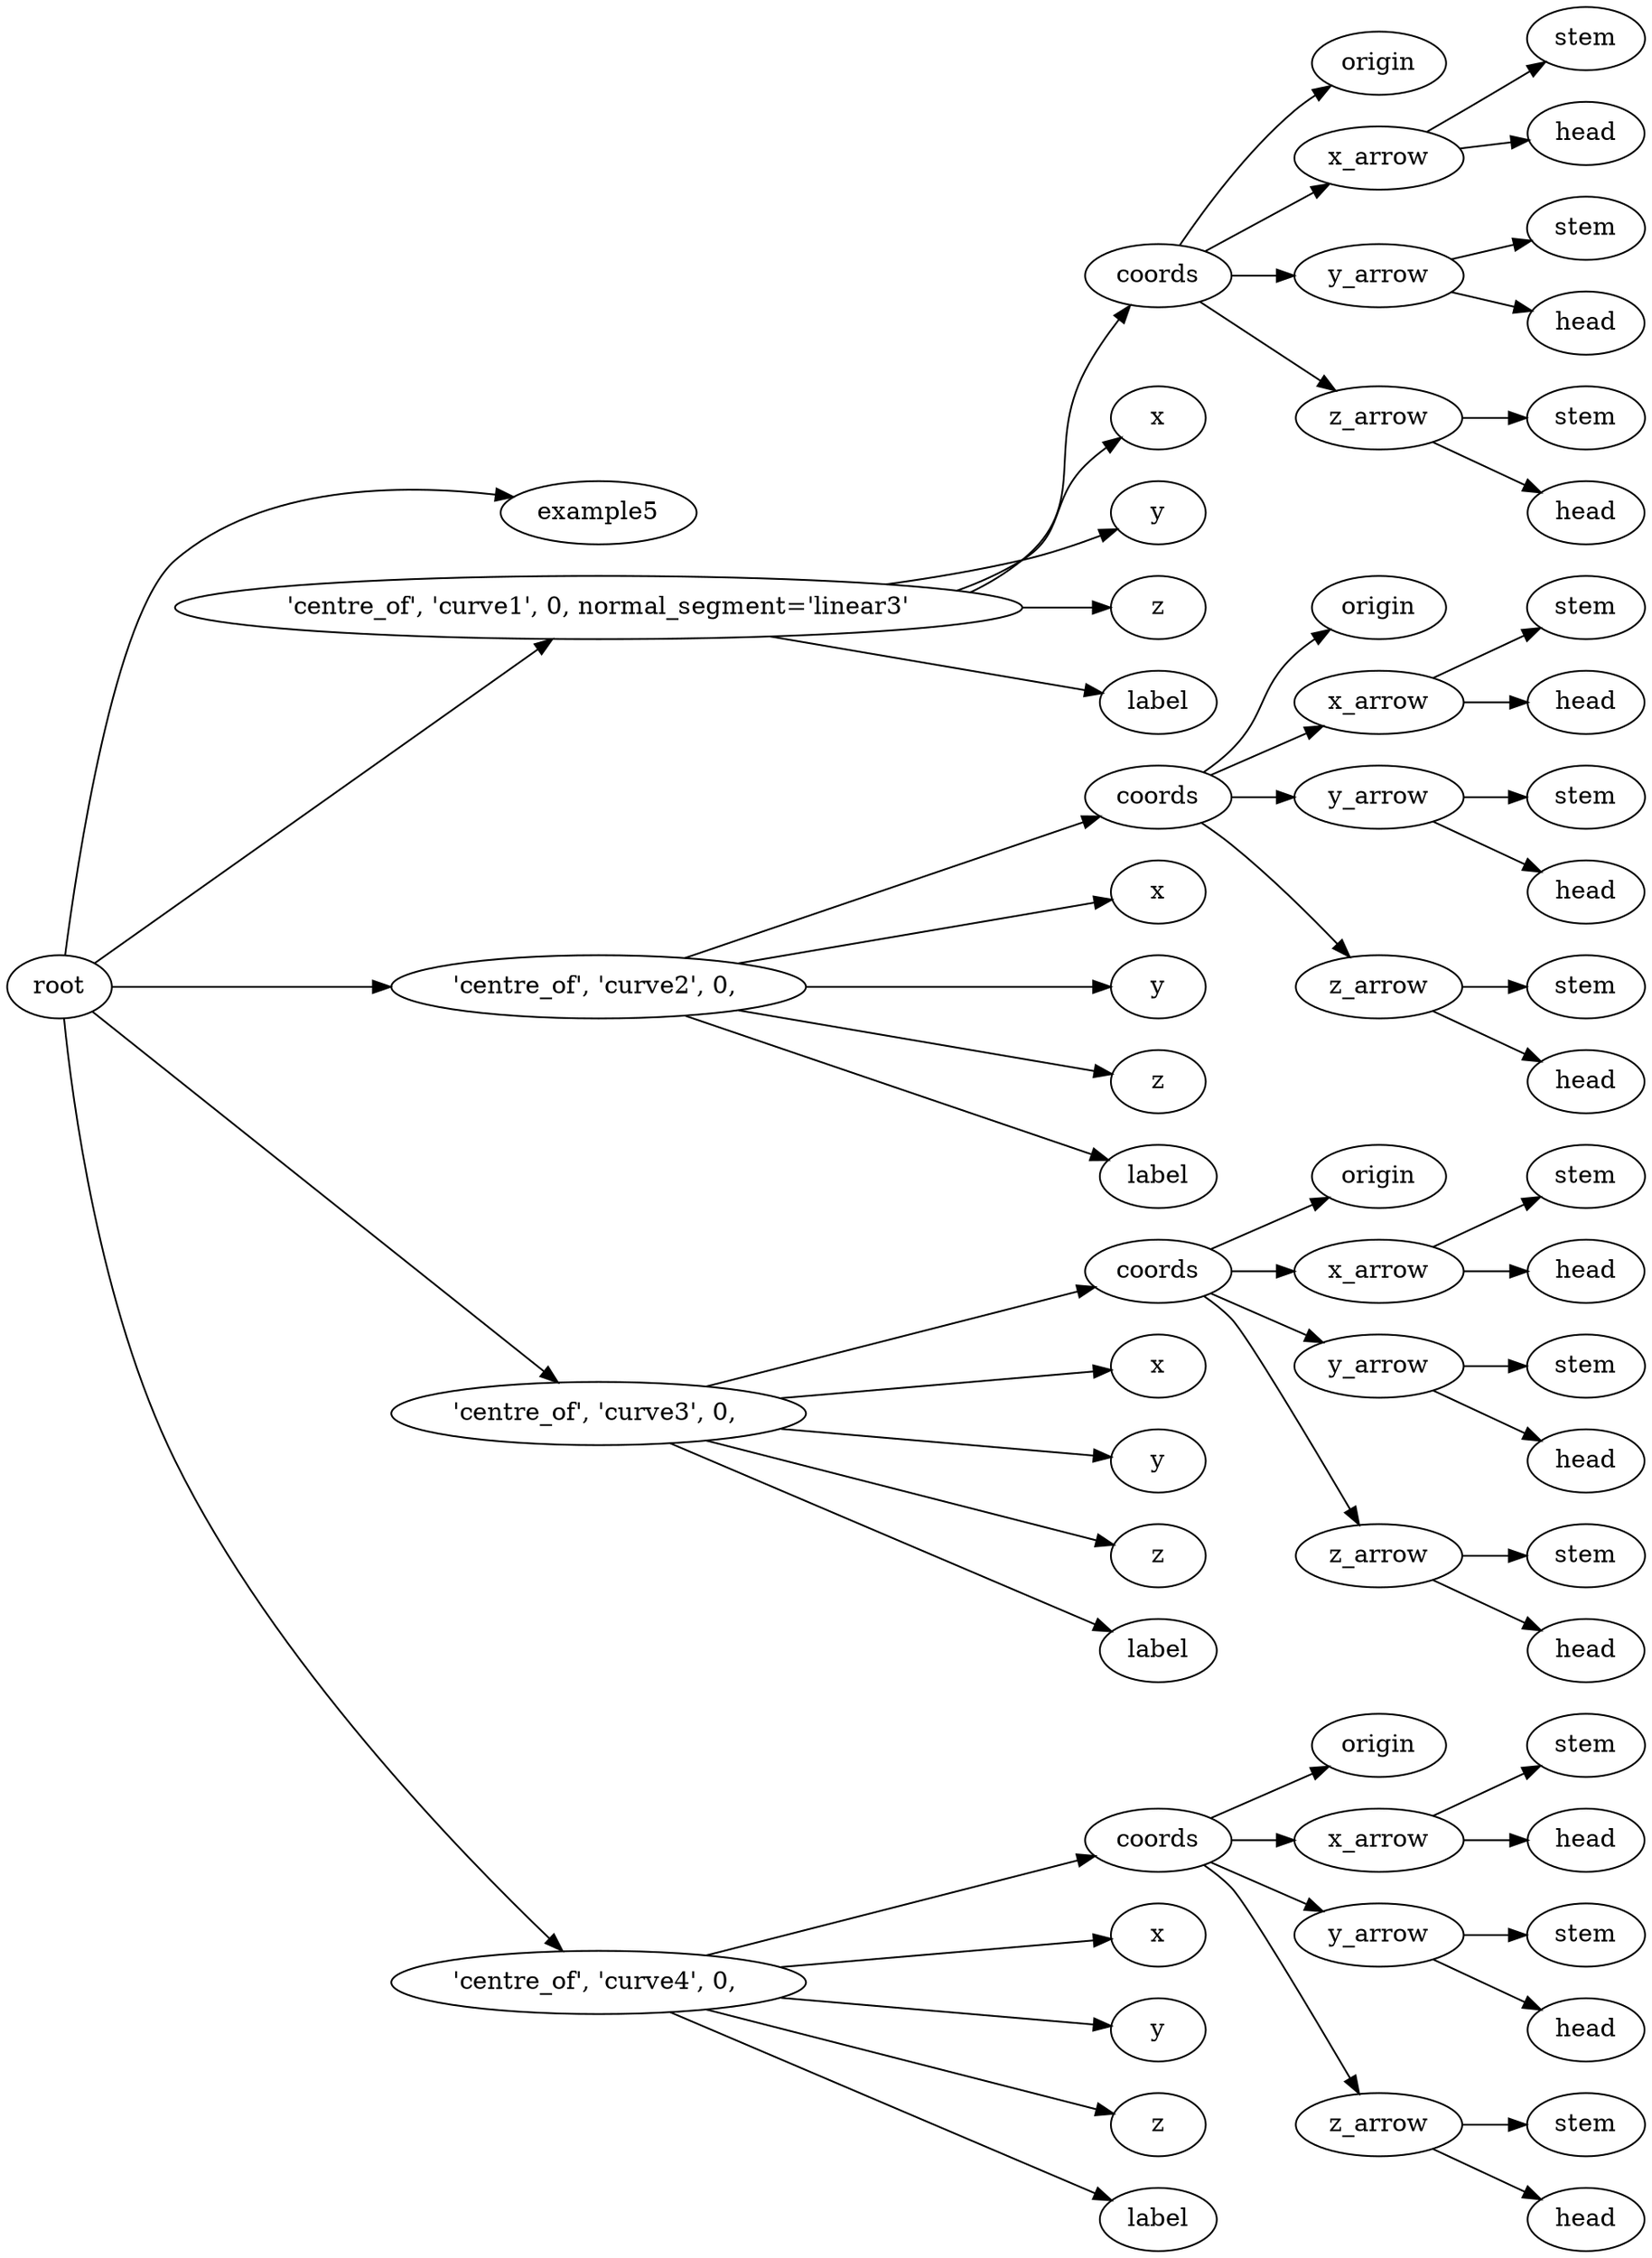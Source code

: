 digraph example5 {
	graph [rankdir=LR]
	root_633 [label=root href="javascript:s=&quot;\(\)\nNone&quot;; console.log(s); alert(s);"]
	example5_634 [label=example5 href="javascript:s=&quot;\(&#x27;example5&#x27;,\)\nLinearExtrude&quot;; console.log(s); alert(s);" tooltip=LinearExtrude]
	635 [label="'centre_of',\ 'curve1',\ 0,\ normal_segment='linear3'" href="javascript:s=&quot;\(&quot;&#x27;centre_of&#x27;,\ &#x27;curve1&#x27;,\ 0,\ normal_segment=&#x27;linear3&#x27;&quot;,\)\nAnnotatedCoordinates&quot;; console.log(s); alert(s);" tooltip=AnnotatedCoordinates]
	coords_636 [label=coords href="javascript:s=&quot;\(&quot;&#x27;centre_of&#x27;,\ &#x27;curve1&#x27;,\ 0,\ normal_segment=&#x27;linear3&#x27;&quot;,\ &#x27;coords&#x27;\)\nCoordinates&quot;; console.log(s); alert(s);" tooltip=Coordinates]
	origin_637 [label=origin href="javascript:s=&quot;\(&quot;&#x27;centre_of&#x27;,\ &#x27;curve1&#x27;,\ 0,\ normal_segment=&#x27;linear3&#x27;&quot;,\ &#x27;coords&#x27;,\ &#x27;origin&#x27;\)\nCoordinatesCage&quot;; console.log(s); alert(s);" tooltip=CoordinatesCage]
	x_arrow_638 [label=x_arrow href="javascript:s=&quot;\(&quot;&#x27;centre_of&#x27;,\ &#x27;curve1&#x27;,\ 0,\ normal_segment=&#x27;linear3&#x27;&quot;,\ &#x27;coords&#x27;,\ &#x27;x_arrow&#x27;\)\nArrow&quot;; console.log(s); alert(s);" tooltip=Arrow]
	stem_639 [label=stem href="javascript:s=&quot;\(&quot;&#x27;centre_of&#x27;,\ &#x27;curve1&#x27;,\ 0,\ normal_segment=&#x27;linear3&#x27;&quot;,\ &#x27;coords&#x27;,\ &#x27;x_arrow&#x27;,\ &#x27;stem&#x27;\)\nCone&quot;; console.log(s); alert(s);" tooltip=Cone]
	head_640 [label=head href="javascript:s=&quot;\(&quot;&#x27;centre_of&#x27;,\ &#x27;curve1&#x27;,\ 0,\ normal_segment=&#x27;linear3&#x27;&quot;,\ &#x27;coords&#x27;,\ &#x27;x_arrow&#x27;,\ &#x27;head&#x27;\)\nCone&quot;; console.log(s); alert(s);" tooltip=Cone]
	y_arrow_641 [label=y_arrow href="javascript:s=&quot;\(&quot;&#x27;centre_of&#x27;,\ &#x27;curve1&#x27;,\ 0,\ normal_segment=&#x27;linear3&#x27;&quot;,\ &#x27;coords&#x27;,\ &#x27;y_arrow&#x27;\)\nArrow&quot;; console.log(s); alert(s);" tooltip=Arrow]
	stem_642 [label=stem href="javascript:s=&quot;\(&quot;&#x27;centre_of&#x27;,\ &#x27;curve1&#x27;,\ 0,\ normal_segment=&#x27;linear3&#x27;&quot;,\ &#x27;coords&#x27;,\ &#x27;y_arrow&#x27;,\ &#x27;stem&#x27;\)\nCone&quot;; console.log(s); alert(s);" tooltip=Cone]
	head_643 [label=head href="javascript:s=&quot;\(&quot;&#x27;centre_of&#x27;,\ &#x27;curve1&#x27;,\ 0,\ normal_segment=&#x27;linear3&#x27;&quot;,\ &#x27;coords&#x27;,\ &#x27;y_arrow&#x27;,\ &#x27;head&#x27;\)\nCone&quot;; console.log(s); alert(s);" tooltip=Cone]
	z_arrow_644 [label=z_arrow href="javascript:s=&quot;\(&quot;&#x27;centre_of&#x27;,\ &#x27;curve1&#x27;,\ 0,\ normal_segment=&#x27;linear3&#x27;&quot;,\ &#x27;coords&#x27;,\ &#x27;z_arrow&#x27;\)\nArrow&quot;; console.log(s); alert(s);" tooltip=Arrow]
	stem_645 [label=stem href="javascript:s=&quot;\(&quot;&#x27;centre_of&#x27;,\ &#x27;curve1&#x27;,\ 0,\ normal_segment=&#x27;linear3&#x27;&quot;,\ &#x27;coords&#x27;,\ &#x27;z_arrow&#x27;,\ &#x27;stem&#x27;\)\nCone&quot;; console.log(s); alert(s);" tooltip=Cone]
	head_646 [label=head href="javascript:s=&quot;\(&quot;&#x27;centre_of&#x27;,\ &#x27;curve1&#x27;,\ 0,\ normal_segment=&#x27;linear3&#x27;&quot;,\ &#x27;coords&#x27;,\ &#x27;z_arrow&#x27;,\ &#x27;head&#x27;\)\nCone&quot;; console.log(s); alert(s);" tooltip=Cone]
	x_647 [label=x href="javascript:s=&quot;\(&quot;&#x27;centre_of&#x27;,\ &#x27;curve1&#x27;,\ 0,\ normal_segment=&#x27;linear3&#x27;&quot;,\ &#x27;x&#x27;\)\nText&quot;; console.log(s); alert(s);" tooltip=Text]
	y_648 [label=y href="javascript:s=&quot;\(&quot;&#x27;centre_of&#x27;,\ &#x27;curve1&#x27;,\ 0,\ normal_segment=&#x27;linear3&#x27;&quot;,\ &#x27;y&#x27;\)\nText&quot;; console.log(s); alert(s);" tooltip=Text]
	z_649 [label=z href="javascript:s=&quot;\(&quot;&#x27;centre_of&#x27;,\ &#x27;curve1&#x27;,\ 0,\ normal_segment=&#x27;linear3&#x27;&quot;,\ &#x27;z&#x27;\)\nText&quot;; console.log(s); alert(s);" tooltip=Text]
	label_650 [label=label href="javascript:s=&quot;\(&quot;&#x27;centre_of&#x27;,\ &#x27;curve1&#x27;,\ 0,\ normal_segment=&#x27;linear3&#x27;&quot;,\ &#x27;label&#x27;\)\nText&quot;; console.log(s); alert(s);" tooltip=Text]
	651 [label="'centre_of',\ 'curve2',\ 0,\ " href="javascript:s=&quot;\(&quot;&#x27;centre_of&#x27;,\ &#x27;curve2&#x27;,\ 0,\ &quot;,\)\nAnnotatedCoordinates&quot;; console.log(s); alert(s);" tooltip=AnnotatedCoordinates]
	coords_652 [label=coords href="javascript:s=&quot;\(&quot;&#x27;centre_of&#x27;,\ &#x27;curve2&#x27;,\ 0,\ &quot;,\ &#x27;coords&#x27;\)\nCoordinates&quot;; console.log(s); alert(s);" tooltip=Coordinates]
	origin_653 [label=origin href="javascript:s=&quot;\(&quot;&#x27;centre_of&#x27;,\ &#x27;curve2&#x27;,\ 0,\ &quot;,\ &#x27;coords&#x27;,\ &#x27;origin&#x27;\)\nCoordinatesCage&quot;; console.log(s); alert(s);" tooltip=CoordinatesCage]
	x_arrow_654 [label=x_arrow href="javascript:s=&quot;\(&quot;&#x27;centre_of&#x27;,\ &#x27;curve2&#x27;,\ 0,\ &quot;,\ &#x27;coords&#x27;,\ &#x27;x_arrow&#x27;\)\nArrow&quot;; console.log(s); alert(s);" tooltip=Arrow]
	stem_655 [label=stem href="javascript:s=&quot;\(&quot;&#x27;centre_of&#x27;,\ &#x27;curve2&#x27;,\ 0,\ &quot;,\ &#x27;coords&#x27;,\ &#x27;x_arrow&#x27;,\ &#x27;stem&#x27;\)\nCone&quot;; console.log(s); alert(s);" tooltip=Cone]
	head_656 [label=head href="javascript:s=&quot;\(&quot;&#x27;centre_of&#x27;,\ &#x27;curve2&#x27;,\ 0,\ &quot;,\ &#x27;coords&#x27;,\ &#x27;x_arrow&#x27;,\ &#x27;head&#x27;\)\nCone&quot;; console.log(s); alert(s);" tooltip=Cone]
	y_arrow_657 [label=y_arrow href="javascript:s=&quot;\(&quot;&#x27;centre_of&#x27;,\ &#x27;curve2&#x27;,\ 0,\ &quot;,\ &#x27;coords&#x27;,\ &#x27;y_arrow&#x27;\)\nArrow&quot;; console.log(s); alert(s);" tooltip=Arrow]
	stem_658 [label=stem href="javascript:s=&quot;\(&quot;&#x27;centre_of&#x27;,\ &#x27;curve2&#x27;,\ 0,\ &quot;,\ &#x27;coords&#x27;,\ &#x27;y_arrow&#x27;,\ &#x27;stem&#x27;\)\nCone&quot;; console.log(s); alert(s);" tooltip=Cone]
	head_659 [label=head href="javascript:s=&quot;\(&quot;&#x27;centre_of&#x27;,\ &#x27;curve2&#x27;,\ 0,\ &quot;,\ &#x27;coords&#x27;,\ &#x27;y_arrow&#x27;,\ &#x27;head&#x27;\)\nCone&quot;; console.log(s); alert(s);" tooltip=Cone]
	z_arrow_660 [label=z_arrow href="javascript:s=&quot;\(&quot;&#x27;centre_of&#x27;,\ &#x27;curve2&#x27;,\ 0,\ &quot;,\ &#x27;coords&#x27;,\ &#x27;z_arrow&#x27;\)\nArrow&quot;; console.log(s); alert(s);" tooltip=Arrow]
	stem_661 [label=stem href="javascript:s=&quot;\(&quot;&#x27;centre_of&#x27;,\ &#x27;curve2&#x27;,\ 0,\ &quot;,\ &#x27;coords&#x27;,\ &#x27;z_arrow&#x27;,\ &#x27;stem&#x27;\)\nCone&quot;; console.log(s); alert(s);" tooltip=Cone]
	head_662 [label=head href="javascript:s=&quot;\(&quot;&#x27;centre_of&#x27;,\ &#x27;curve2&#x27;,\ 0,\ &quot;,\ &#x27;coords&#x27;,\ &#x27;z_arrow&#x27;,\ &#x27;head&#x27;\)\nCone&quot;; console.log(s); alert(s);" tooltip=Cone]
	x_663 [label=x href="javascript:s=&quot;\(&quot;&#x27;centre_of&#x27;,\ &#x27;curve2&#x27;,\ 0,\ &quot;,\ &#x27;x&#x27;\)\nText&quot;; console.log(s); alert(s);" tooltip=Text]
	y_664 [label=y href="javascript:s=&quot;\(&quot;&#x27;centre_of&#x27;,\ &#x27;curve2&#x27;,\ 0,\ &quot;,\ &#x27;y&#x27;\)\nText&quot;; console.log(s); alert(s);" tooltip=Text]
	z_665 [label=z href="javascript:s=&quot;\(&quot;&#x27;centre_of&#x27;,\ &#x27;curve2&#x27;,\ 0,\ &quot;,\ &#x27;z&#x27;\)\nText&quot;; console.log(s); alert(s);" tooltip=Text]
	label_666 [label=label href="javascript:s=&quot;\(&quot;&#x27;centre_of&#x27;,\ &#x27;curve2&#x27;,\ 0,\ &quot;,\ &#x27;label&#x27;\)\nText&quot;; console.log(s); alert(s);" tooltip=Text]
	667 [label="'centre_of',\ 'curve3',\ 0,\ " href="javascript:s=&quot;\(&quot;&#x27;centre_of&#x27;,\ &#x27;curve3&#x27;,\ 0,\ &quot;,\)\nAnnotatedCoordinates&quot;; console.log(s); alert(s);" tooltip=AnnotatedCoordinates]
	coords_668 [label=coords href="javascript:s=&quot;\(&quot;&#x27;centre_of&#x27;,\ &#x27;curve3&#x27;,\ 0,\ &quot;,\ &#x27;coords&#x27;\)\nCoordinates&quot;; console.log(s); alert(s);" tooltip=Coordinates]
	origin_669 [label=origin href="javascript:s=&quot;\(&quot;&#x27;centre_of&#x27;,\ &#x27;curve3&#x27;,\ 0,\ &quot;,\ &#x27;coords&#x27;,\ &#x27;origin&#x27;\)\nCoordinatesCage&quot;; console.log(s); alert(s);" tooltip=CoordinatesCage]
	x_arrow_670 [label=x_arrow href="javascript:s=&quot;\(&quot;&#x27;centre_of&#x27;,\ &#x27;curve3&#x27;,\ 0,\ &quot;,\ &#x27;coords&#x27;,\ &#x27;x_arrow&#x27;\)\nArrow&quot;; console.log(s); alert(s);" tooltip=Arrow]
	stem_671 [label=stem href="javascript:s=&quot;\(&quot;&#x27;centre_of&#x27;,\ &#x27;curve3&#x27;,\ 0,\ &quot;,\ &#x27;coords&#x27;,\ &#x27;x_arrow&#x27;,\ &#x27;stem&#x27;\)\nCone&quot;; console.log(s); alert(s);" tooltip=Cone]
	head_672 [label=head href="javascript:s=&quot;\(&quot;&#x27;centre_of&#x27;,\ &#x27;curve3&#x27;,\ 0,\ &quot;,\ &#x27;coords&#x27;,\ &#x27;x_arrow&#x27;,\ &#x27;head&#x27;\)\nCone&quot;; console.log(s); alert(s);" tooltip=Cone]
	y_arrow_673 [label=y_arrow href="javascript:s=&quot;\(&quot;&#x27;centre_of&#x27;,\ &#x27;curve3&#x27;,\ 0,\ &quot;,\ &#x27;coords&#x27;,\ &#x27;y_arrow&#x27;\)\nArrow&quot;; console.log(s); alert(s);" tooltip=Arrow]
	stem_674 [label=stem href="javascript:s=&quot;\(&quot;&#x27;centre_of&#x27;,\ &#x27;curve3&#x27;,\ 0,\ &quot;,\ &#x27;coords&#x27;,\ &#x27;y_arrow&#x27;,\ &#x27;stem&#x27;\)\nCone&quot;; console.log(s); alert(s);" tooltip=Cone]
	head_675 [label=head href="javascript:s=&quot;\(&quot;&#x27;centre_of&#x27;,\ &#x27;curve3&#x27;,\ 0,\ &quot;,\ &#x27;coords&#x27;,\ &#x27;y_arrow&#x27;,\ &#x27;head&#x27;\)\nCone&quot;; console.log(s); alert(s);" tooltip=Cone]
	z_arrow_676 [label=z_arrow href="javascript:s=&quot;\(&quot;&#x27;centre_of&#x27;,\ &#x27;curve3&#x27;,\ 0,\ &quot;,\ &#x27;coords&#x27;,\ &#x27;z_arrow&#x27;\)\nArrow&quot;; console.log(s); alert(s);" tooltip=Arrow]
	stem_677 [label=stem href="javascript:s=&quot;\(&quot;&#x27;centre_of&#x27;,\ &#x27;curve3&#x27;,\ 0,\ &quot;,\ &#x27;coords&#x27;,\ &#x27;z_arrow&#x27;,\ &#x27;stem&#x27;\)\nCone&quot;; console.log(s); alert(s);" tooltip=Cone]
	head_678 [label=head href="javascript:s=&quot;\(&quot;&#x27;centre_of&#x27;,\ &#x27;curve3&#x27;,\ 0,\ &quot;,\ &#x27;coords&#x27;,\ &#x27;z_arrow&#x27;,\ &#x27;head&#x27;\)\nCone&quot;; console.log(s); alert(s);" tooltip=Cone]
	x_679 [label=x href="javascript:s=&quot;\(&quot;&#x27;centre_of&#x27;,\ &#x27;curve3&#x27;,\ 0,\ &quot;,\ &#x27;x&#x27;\)\nText&quot;; console.log(s); alert(s);" tooltip=Text]
	y_680 [label=y href="javascript:s=&quot;\(&quot;&#x27;centre_of&#x27;,\ &#x27;curve3&#x27;,\ 0,\ &quot;,\ &#x27;y&#x27;\)\nText&quot;; console.log(s); alert(s);" tooltip=Text]
	z_681 [label=z href="javascript:s=&quot;\(&quot;&#x27;centre_of&#x27;,\ &#x27;curve3&#x27;,\ 0,\ &quot;,\ &#x27;z&#x27;\)\nText&quot;; console.log(s); alert(s);" tooltip=Text]
	label_682 [label=label href="javascript:s=&quot;\(&quot;&#x27;centre_of&#x27;,\ &#x27;curve3&#x27;,\ 0,\ &quot;,\ &#x27;label&#x27;\)\nText&quot;; console.log(s); alert(s);" tooltip=Text]
	683 [label="'centre_of',\ 'curve4',\ 0,\ " href="javascript:s=&quot;\(&quot;&#x27;centre_of&#x27;,\ &#x27;curve4&#x27;,\ 0,\ &quot;,\)\nAnnotatedCoordinates&quot;; console.log(s); alert(s);" tooltip=AnnotatedCoordinates]
	coords_684 [label=coords href="javascript:s=&quot;\(&quot;&#x27;centre_of&#x27;,\ &#x27;curve4&#x27;,\ 0,\ &quot;,\ &#x27;coords&#x27;\)\nCoordinates&quot;; console.log(s); alert(s);" tooltip=Coordinates]
	origin_685 [label=origin href="javascript:s=&quot;\(&quot;&#x27;centre_of&#x27;,\ &#x27;curve4&#x27;,\ 0,\ &quot;,\ &#x27;coords&#x27;,\ &#x27;origin&#x27;\)\nCoordinatesCage&quot;; console.log(s); alert(s);" tooltip=CoordinatesCage]
	x_arrow_686 [label=x_arrow href="javascript:s=&quot;\(&quot;&#x27;centre_of&#x27;,\ &#x27;curve4&#x27;,\ 0,\ &quot;,\ &#x27;coords&#x27;,\ &#x27;x_arrow&#x27;\)\nArrow&quot;; console.log(s); alert(s);" tooltip=Arrow]
	stem_687 [label=stem href="javascript:s=&quot;\(&quot;&#x27;centre_of&#x27;,\ &#x27;curve4&#x27;,\ 0,\ &quot;,\ &#x27;coords&#x27;,\ &#x27;x_arrow&#x27;,\ &#x27;stem&#x27;\)\nCone&quot;; console.log(s); alert(s);" tooltip=Cone]
	head_688 [label=head href="javascript:s=&quot;\(&quot;&#x27;centre_of&#x27;,\ &#x27;curve4&#x27;,\ 0,\ &quot;,\ &#x27;coords&#x27;,\ &#x27;x_arrow&#x27;,\ &#x27;head&#x27;\)\nCone&quot;; console.log(s); alert(s);" tooltip=Cone]
	y_arrow_689 [label=y_arrow href="javascript:s=&quot;\(&quot;&#x27;centre_of&#x27;,\ &#x27;curve4&#x27;,\ 0,\ &quot;,\ &#x27;coords&#x27;,\ &#x27;y_arrow&#x27;\)\nArrow&quot;; console.log(s); alert(s);" tooltip=Arrow]
	stem_690 [label=stem href="javascript:s=&quot;\(&quot;&#x27;centre_of&#x27;,\ &#x27;curve4&#x27;,\ 0,\ &quot;,\ &#x27;coords&#x27;,\ &#x27;y_arrow&#x27;,\ &#x27;stem&#x27;\)\nCone&quot;; console.log(s); alert(s);" tooltip=Cone]
	head_691 [label=head href="javascript:s=&quot;\(&quot;&#x27;centre_of&#x27;,\ &#x27;curve4&#x27;,\ 0,\ &quot;,\ &#x27;coords&#x27;,\ &#x27;y_arrow&#x27;,\ &#x27;head&#x27;\)\nCone&quot;; console.log(s); alert(s);" tooltip=Cone]
	z_arrow_692 [label=z_arrow href="javascript:s=&quot;\(&quot;&#x27;centre_of&#x27;,\ &#x27;curve4&#x27;,\ 0,\ &quot;,\ &#x27;coords&#x27;,\ &#x27;z_arrow&#x27;\)\nArrow&quot;; console.log(s); alert(s);" tooltip=Arrow]
	stem_693 [label=stem href="javascript:s=&quot;\(&quot;&#x27;centre_of&#x27;,\ &#x27;curve4&#x27;,\ 0,\ &quot;,\ &#x27;coords&#x27;,\ &#x27;z_arrow&#x27;,\ &#x27;stem&#x27;\)\nCone&quot;; console.log(s); alert(s);" tooltip=Cone]
	head_694 [label=head href="javascript:s=&quot;\(&quot;&#x27;centre_of&#x27;,\ &#x27;curve4&#x27;,\ 0,\ &quot;,\ &#x27;coords&#x27;,\ &#x27;z_arrow&#x27;,\ &#x27;head&#x27;\)\nCone&quot;; console.log(s); alert(s);" tooltip=Cone]
	x_695 [label=x href="javascript:s=&quot;\(&quot;&#x27;centre_of&#x27;,\ &#x27;curve4&#x27;,\ 0,\ &quot;,\ &#x27;x&#x27;\)\nText&quot;; console.log(s); alert(s);" tooltip=Text]
	y_696 [label=y href="javascript:s=&quot;\(&quot;&#x27;centre_of&#x27;,\ &#x27;curve4&#x27;,\ 0,\ &quot;,\ &#x27;y&#x27;\)\nText&quot;; console.log(s); alert(s);" tooltip=Text]
	z_697 [label=z href="javascript:s=&quot;\(&quot;&#x27;centre_of&#x27;,\ &#x27;curve4&#x27;,\ 0,\ &quot;,\ &#x27;z&#x27;\)\nText&quot;; console.log(s); alert(s);" tooltip=Text]
	label_698 [label=label href="javascript:s=&quot;\(&quot;&#x27;centre_of&#x27;,\ &#x27;curve4&#x27;,\ 0,\ &quot;,\ &#x27;label&#x27;\)\nText&quot;; console.log(s); alert(s);" tooltip=Text]
	root_633 -> example5_634
	root_633 -> 635
	635 -> coords_636
	coords_636 -> origin_637
	coords_636 -> x_arrow_638
	x_arrow_638 -> stem_639
	x_arrow_638 -> head_640
	coords_636 -> y_arrow_641
	y_arrow_641 -> stem_642
	y_arrow_641 -> head_643
	coords_636 -> z_arrow_644
	z_arrow_644 -> stem_645
	z_arrow_644 -> head_646
	635 -> x_647
	635 -> y_648
	635 -> z_649
	635 -> label_650
	root_633 -> 651
	651 -> coords_652
	coords_652 -> origin_653
	coords_652 -> x_arrow_654
	x_arrow_654 -> stem_655
	x_arrow_654 -> head_656
	coords_652 -> y_arrow_657
	y_arrow_657 -> stem_658
	y_arrow_657 -> head_659
	coords_652 -> z_arrow_660
	z_arrow_660 -> stem_661
	z_arrow_660 -> head_662
	651 -> x_663
	651 -> y_664
	651 -> z_665
	651 -> label_666
	root_633 -> 667
	667 -> coords_668
	coords_668 -> origin_669
	coords_668 -> x_arrow_670
	x_arrow_670 -> stem_671
	x_arrow_670 -> head_672
	coords_668 -> y_arrow_673
	y_arrow_673 -> stem_674
	y_arrow_673 -> head_675
	coords_668 -> z_arrow_676
	z_arrow_676 -> stem_677
	z_arrow_676 -> head_678
	667 -> x_679
	667 -> y_680
	667 -> z_681
	667 -> label_682
	root_633 -> 683
	683 -> coords_684
	coords_684 -> origin_685
	coords_684 -> x_arrow_686
	x_arrow_686 -> stem_687
	x_arrow_686 -> head_688
	coords_684 -> y_arrow_689
	y_arrow_689 -> stem_690
	y_arrow_689 -> head_691
	coords_684 -> z_arrow_692
	z_arrow_692 -> stem_693
	z_arrow_692 -> head_694
	683 -> x_695
	683 -> y_696
	683 -> z_697
	683 -> label_698
}
